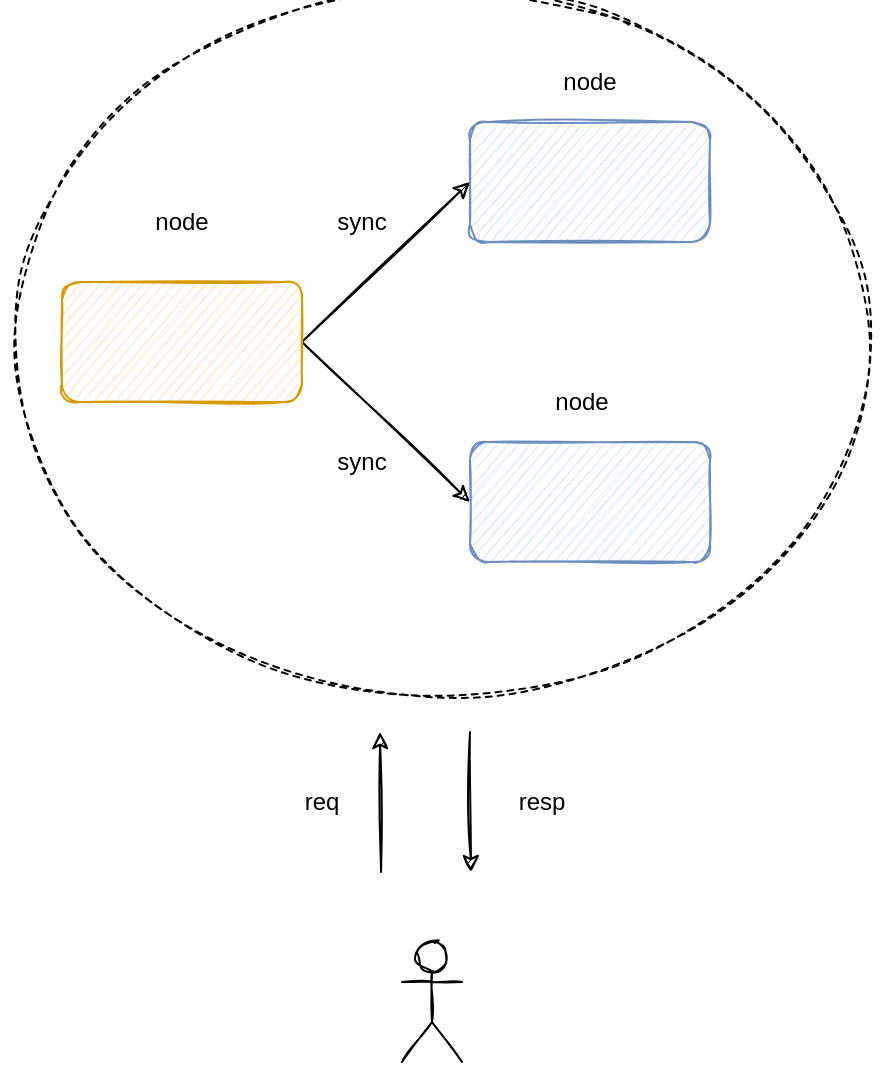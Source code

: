 <mxfile version="14.1.6" type="github">
  <diagram id="rZCo27lfU8W-zIiXjH4c" name="Page-1">
    <mxGraphModel dx="946" dy="536" grid="1" gridSize="10" guides="1" tooltips="1" connect="1" arrows="1" fold="1" page="1" pageScale="1" pageWidth="827" pageHeight="1169" math="0" shadow="0">
      <root>
        <mxCell id="0" />
        <mxCell id="1" parent="0" />
        <mxCell id="K2rSVhqVkansQsa_Rg19-20" value="" style="ellipse;whiteSpace=wrap;html=1;sketch=1;dashed=1;" vertex="1" parent="1">
          <mxGeometry x="180" y="70" width="440" height="340" as="geometry" />
        </mxCell>
        <mxCell id="K2rSVhqVkansQsa_Rg19-1" style="edgeStyle=none;rounded=0;orthogonalLoop=1;jettySize=auto;html=1;exitX=1;exitY=0.5;exitDx=0;exitDy=0;entryX=0;entryY=0.5;entryDx=0;entryDy=0;startArrow=none;startFill=0;endArrow=classic;endFill=1;sketch=1;" edge="1" parent="1" source="K2rSVhqVkansQsa_Rg19-3" target="K2rSVhqVkansQsa_Rg19-5">
          <mxGeometry relative="1" as="geometry" />
        </mxCell>
        <mxCell id="K2rSVhqVkansQsa_Rg19-2" style="edgeStyle=none;rounded=0;orthogonalLoop=1;jettySize=auto;html=1;exitX=1;exitY=0.5;exitDx=0;exitDy=0;entryX=0;entryY=0.5;entryDx=0;entryDy=0;startArrow=none;startFill=0;endArrow=classic;endFill=1;sketch=1;" edge="1" parent="1" source="K2rSVhqVkansQsa_Rg19-3" target="K2rSVhqVkansQsa_Rg19-4">
          <mxGeometry relative="1" as="geometry" />
        </mxCell>
        <mxCell id="K2rSVhqVkansQsa_Rg19-3" value="" style="rounded=1;whiteSpace=wrap;html=1;fillColor=#ffe6cc;strokeColor=#d79b00;shadow=0;sketch=1;" vertex="1" parent="1">
          <mxGeometry x="210" y="210" width="120" height="60" as="geometry" />
        </mxCell>
        <mxCell id="K2rSVhqVkansQsa_Rg19-4" value="" style="rounded=1;whiteSpace=wrap;html=1;fillColor=#dae8fc;strokeColor=#6c8ebf;sketch=1;" vertex="1" parent="1">
          <mxGeometry x="414" y="130" width="120" height="60" as="geometry" />
        </mxCell>
        <mxCell id="K2rSVhqVkansQsa_Rg19-5" value="" style="rounded=1;whiteSpace=wrap;html=1;fillColor=#dae8fc;strokeColor=#6c8ebf;sketch=1;" vertex="1" parent="1">
          <mxGeometry x="414" y="290" width="120" height="60" as="geometry" />
        </mxCell>
        <mxCell id="K2rSVhqVkansQsa_Rg19-6" value="" style="shape=umlActor;verticalLabelPosition=bottom;verticalAlign=top;html=1;outlineConnect=0;sketch=1;" vertex="1" parent="1">
          <mxGeometry x="380" y="540" width="30" height="60" as="geometry" />
        </mxCell>
        <mxCell id="K2rSVhqVkansQsa_Rg19-7" value="node" style="text;html=1;strokeColor=none;fillColor=none;align=center;verticalAlign=middle;whiteSpace=wrap;rounded=0;" vertex="1" parent="1">
          <mxGeometry x="250" y="170" width="40" height="20" as="geometry" />
        </mxCell>
        <mxCell id="K2rSVhqVkansQsa_Rg19-8" value="node" style="text;html=1;strokeColor=none;fillColor=none;align=center;verticalAlign=middle;whiteSpace=wrap;rounded=0;" vertex="1" parent="1">
          <mxGeometry x="454" y="100" width="40" height="20" as="geometry" />
        </mxCell>
        <mxCell id="K2rSVhqVkansQsa_Rg19-9" value="node" style="text;html=1;strokeColor=none;fillColor=none;align=center;verticalAlign=middle;whiteSpace=wrap;rounded=0;" vertex="1" parent="1">
          <mxGeometry x="450" y="260" width="40" height="20" as="geometry" />
        </mxCell>
        <mxCell id="K2rSVhqVkansQsa_Rg19-10" value="" style="endArrow=classic;html=1;sketch=1;" edge="1" parent="1">
          <mxGeometry width="50" height="50" relative="1" as="geometry">
            <mxPoint x="369.5" y="505" as="sourcePoint" />
            <mxPoint x="369" y="435" as="targetPoint" />
          </mxGeometry>
        </mxCell>
        <mxCell id="K2rSVhqVkansQsa_Rg19-13" value="req" style="text;html=1;strokeColor=none;fillColor=none;align=center;verticalAlign=middle;whiteSpace=wrap;rounded=0;shadow=0;sketch=1;" vertex="1" parent="1">
          <mxGeometry x="320" y="460" width="40" height="20" as="geometry" />
        </mxCell>
        <mxCell id="K2rSVhqVkansQsa_Rg19-15" value="sync" style="text;html=1;strokeColor=none;fillColor=none;align=center;verticalAlign=middle;whiteSpace=wrap;rounded=0;shadow=0;sketch=1;" vertex="1" parent="1">
          <mxGeometry x="340" y="170" width="40" height="20" as="geometry" />
        </mxCell>
        <mxCell id="K2rSVhqVkansQsa_Rg19-16" value="sync" style="text;html=1;strokeColor=none;fillColor=none;align=center;verticalAlign=middle;whiteSpace=wrap;rounded=0;shadow=0;sketch=1;" vertex="1" parent="1">
          <mxGeometry x="340" y="290" width="40" height="20" as="geometry" />
        </mxCell>
        <mxCell id="K2rSVhqVkansQsa_Rg19-18" value="" style="endArrow=none;html=1;sketch=1;startArrow=classic;startFill=1;endFill=0;" edge="1" parent="1">
          <mxGeometry width="50" height="50" relative="1" as="geometry">
            <mxPoint x="414.5" y="505" as="sourcePoint" />
            <mxPoint x="414" y="435" as="targetPoint" />
          </mxGeometry>
        </mxCell>
        <mxCell id="K2rSVhqVkansQsa_Rg19-19" value="resp" style="text;html=1;strokeColor=none;fillColor=none;align=center;verticalAlign=middle;whiteSpace=wrap;rounded=0;shadow=0;sketch=1;" vertex="1" parent="1">
          <mxGeometry x="430" y="460" width="40" height="20" as="geometry" />
        </mxCell>
      </root>
    </mxGraphModel>
  </diagram>
</mxfile>
